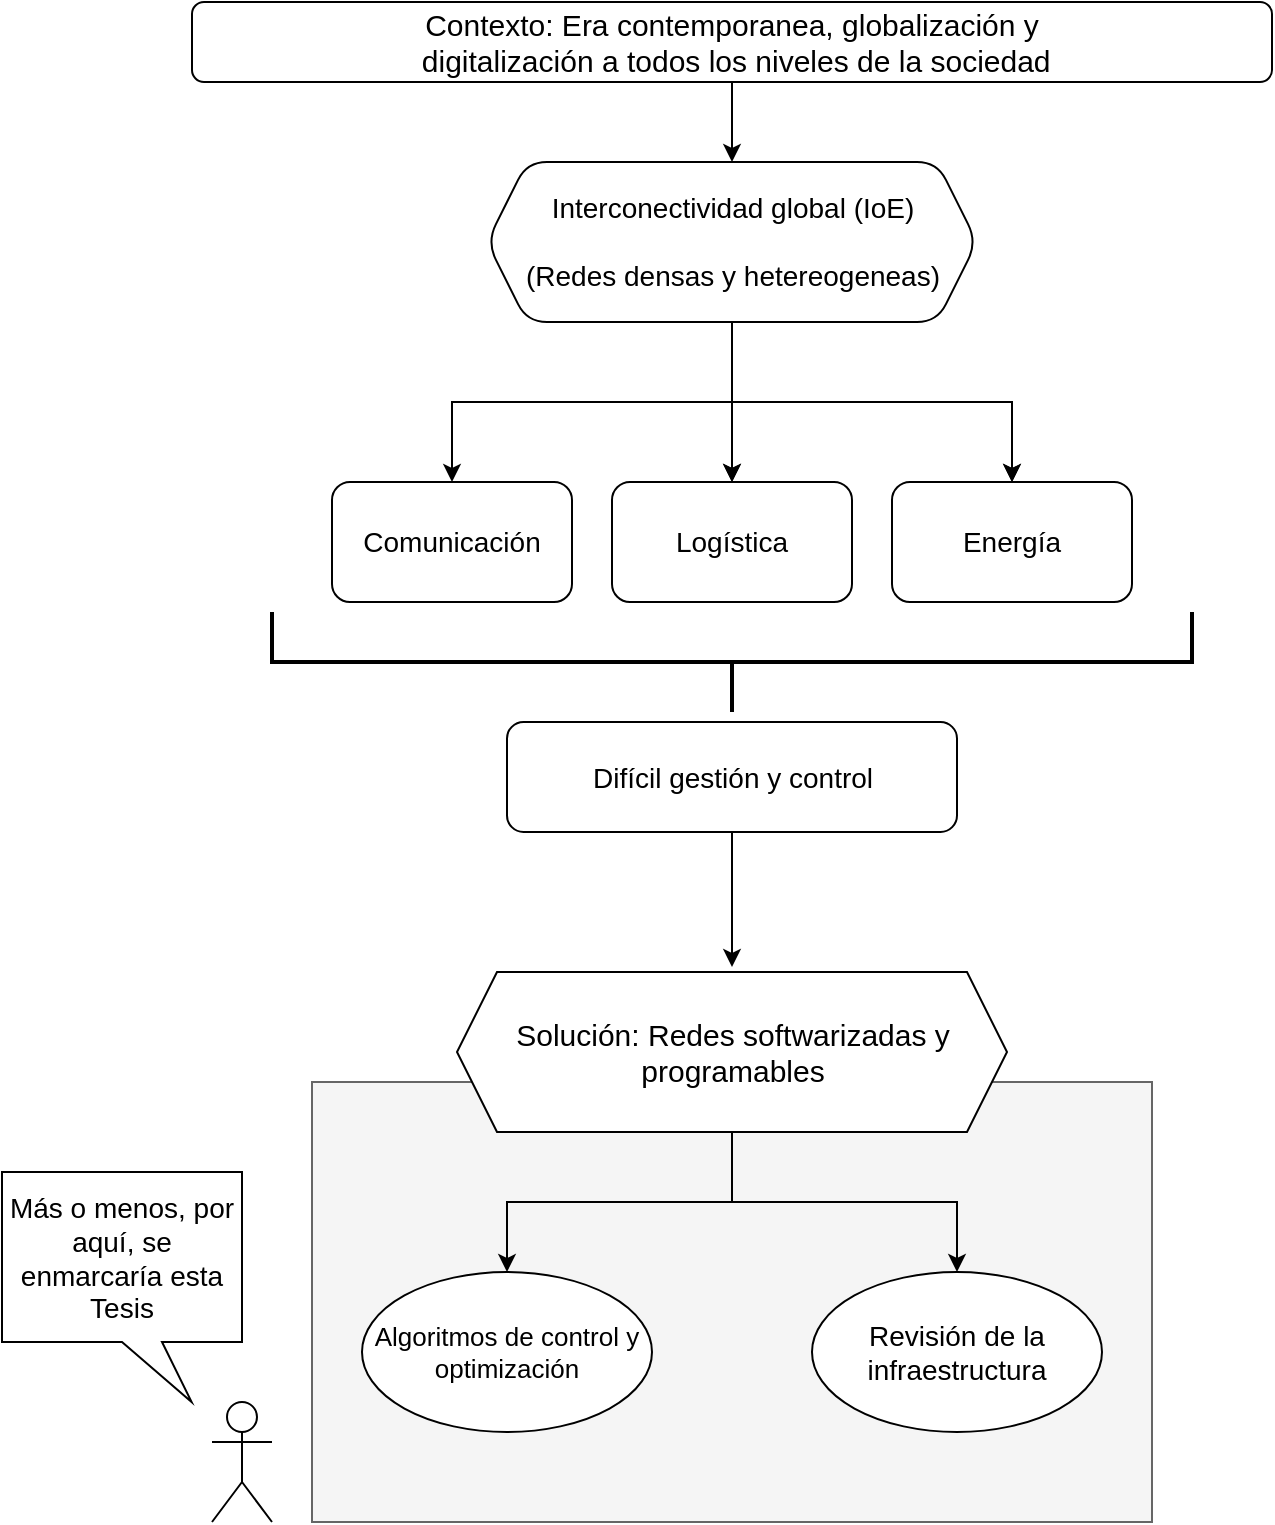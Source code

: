 <mxfile version="28.2.0">
  <diagram name="Página-1" id="nfqdpCrkUzHxg-remrFh">
    <mxGraphModel dx="1426" dy="751" grid="1" gridSize="5" guides="1" tooltips="1" connect="1" arrows="1" fold="1" page="1" pageScale="1" pageWidth="827" pageHeight="1169" math="0" shadow="0">
      <root>
        <mxCell id="0" />
        <mxCell id="1" parent="0" />
        <mxCell id="gKBEIbaFbegW2FiuubBc-31" value="" style="rounded=0;whiteSpace=wrap;html=1;fillColor=#f5f5f5;fontColor=#333333;strokeColor=#666666;" parent="1" vertex="1">
          <mxGeometry x="220" y="560" width="420" height="220" as="geometry" />
        </mxCell>
        <mxCell id="gKBEIbaFbegW2FiuubBc-5" value="" style="edgeStyle=orthogonalEdgeStyle;rounded=0;orthogonalLoop=1;jettySize=auto;html=1;" parent="1" source="gKBEIbaFbegW2FiuubBc-1" target="gKBEIbaFbegW2FiuubBc-4" edge="1">
          <mxGeometry relative="1" as="geometry" />
        </mxCell>
        <mxCell id="gKBEIbaFbegW2FiuubBc-1" value="&lt;font style=&quot;font-size: 15px;&quot;&gt;Contexto: Era contemporanea, globalización&amp;nbsp;&lt;/font&gt;&lt;span style=&quot;font-size: 15px; background-color: transparent; color: light-dark(rgb(0, 0, 0), rgb(255, 255, 255));&quot;&gt;y&lt;/span&gt;&lt;div&gt;&lt;span style=&quot;font-size: 15px; background-color: transparent; color: light-dark(rgb(0, 0, 0), rgb(255, 255, 255));&quot;&gt;&amp;nbsp;digitalización a todos los niveles de la sociedad&lt;/span&gt;&lt;/div&gt;" style="rounded=1;whiteSpace=wrap;html=1;" parent="1" vertex="1">
          <mxGeometry x="160" y="20" width="540" height="40" as="geometry" />
        </mxCell>
        <mxCell id="gKBEIbaFbegW2FiuubBc-7" value="" style="edgeStyle=orthogonalEdgeStyle;rounded=0;orthogonalLoop=1;jettySize=auto;html=1;" parent="1" source="gKBEIbaFbegW2FiuubBc-4" target="gKBEIbaFbegW2FiuubBc-6" edge="1">
          <mxGeometry relative="1" as="geometry" />
        </mxCell>
        <mxCell id="gKBEIbaFbegW2FiuubBc-9" value="" style="edgeStyle=orthogonalEdgeStyle;rounded=0;orthogonalLoop=1;jettySize=auto;html=1;" parent="1" source="gKBEIbaFbegW2FiuubBc-4" target="gKBEIbaFbegW2FiuubBc-8" edge="1">
          <mxGeometry relative="1" as="geometry" />
        </mxCell>
        <mxCell id="gKBEIbaFbegW2FiuubBc-10" value="" style="edgeStyle=orthogonalEdgeStyle;rounded=0;orthogonalLoop=1;jettySize=auto;html=1;" parent="1" source="gKBEIbaFbegW2FiuubBc-4" target="gKBEIbaFbegW2FiuubBc-8" edge="1">
          <mxGeometry relative="1" as="geometry" />
        </mxCell>
        <mxCell id="gKBEIbaFbegW2FiuubBc-12" value="" style="edgeStyle=orthogonalEdgeStyle;rounded=0;orthogonalLoop=1;jettySize=auto;html=1;" parent="1" source="gKBEIbaFbegW2FiuubBc-4" target="gKBEIbaFbegW2FiuubBc-11" edge="1">
          <mxGeometry relative="1" as="geometry" />
        </mxCell>
        <mxCell id="gKBEIbaFbegW2FiuubBc-13" value="" style="edgeStyle=orthogonalEdgeStyle;rounded=0;orthogonalLoop=1;jettySize=auto;html=1;" parent="1" source="gKBEIbaFbegW2FiuubBc-4" target="gKBEIbaFbegW2FiuubBc-11" edge="1">
          <mxGeometry relative="1" as="geometry" />
        </mxCell>
        <mxCell id="gKBEIbaFbegW2FiuubBc-4" value="&lt;font style=&quot;font-size: 14px;&quot;&gt;Interconectividad global (IoE)&lt;/font&gt;&lt;div&gt;&lt;font style=&quot;font-size: 14px;&quot;&gt;&lt;br&gt;&lt;/font&gt;&lt;/div&gt;&lt;div&gt;&lt;font style=&quot;font-size: 14px;&quot;&gt;(Redes densas y hetereogeneas)&lt;/font&gt;&lt;/div&gt;" style="shape=hexagon;perimeter=hexagonPerimeter2;whiteSpace=wrap;html=1;fixedSize=1;rounded=1;" parent="1" vertex="1">
          <mxGeometry x="307.5" y="100" width="245" height="80" as="geometry" />
        </mxCell>
        <mxCell id="gKBEIbaFbegW2FiuubBc-6" value="&lt;font style=&quot;font-size: 14px;&quot;&gt;Comunicación&lt;/font&gt;" style="whiteSpace=wrap;html=1;rounded=1;" parent="1" vertex="1">
          <mxGeometry x="230" y="260" width="120" height="60" as="geometry" />
        </mxCell>
        <mxCell id="gKBEIbaFbegW2FiuubBc-8" value="&lt;font style=&quot;font-size: 14px;&quot;&gt;Energía&lt;/font&gt;" style="whiteSpace=wrap;html=1;rounded=1;" parent="1" vertex="1">
          <mxGeometry x="510" y="260" width="120" height="60" as="geometry" />
        </mxCell>
        <mxCell id="gKBEIbaFbegW2FiuubBc-11" value="&lt;font style=&quot;font-size: 14px;&quot;&gt;Logística&lt;/font&gt;" style="whiteSpace=wrap;html=1;rounded=1;" parent="1" vertex="1">
          <mxGeometry x="370" y="260" width="120" height="60" as="geometry" />
        </mxCell>
        <mxCell id="gKBEIbaFbegW2FiuubBc-18" value="" style="shape=umlActor;verticalLabelPosition=bottom;verticalAlign=top;html=1;outlineConnect=0;" parent="1" vertex="1">
          <mxGeometry x="170" y="720" width="30" height="60" as="geometry" />
        </mxCell>
        <mxCell id="gKBEIbaFbegW2FiuubBc-19" value="&lt;font style=&quot;font-size: 14px;&quot;&gt;Más o menos, por aquí, se enmarcaría esta Tesis&lt;/font&gt;" style="shape=callout;whiteSpace=wrap;html=1;perimeter=calloutPerimeter;position2=0.79;" parent="1" vertex="1">
          <mxGeometry x="65" y="605" width="120" height="115" as="geometry" />
        </mxCell>
        <mxCell id="gKBEIbaFbegW2FiuubBc-22" value="" style="strokeWidth=2;html=1;shape=mxgraph.flowchart.annotation_2;align=left;labelPosition=right;pointerEvents=1;rotation=-90;" parent="1" vertex="1">
          <mxGeometry x="405" y="120" width="50" height="460" as="geometry" />
        </mxCell>
        <mxCell id="gKBEIbaFbegW2FiuubBc-25" value="" style="edgeStyle=orthogonalEdgeStyle;rounded=0;orthogonalLoop=1;jettySize=auto;html=1;" parent="1" source="gKBEIbaFbegW2FiuubBc-23" edge="1">
          <mxGeometry relative="1" as="geometry">
            <mxPoint x="430" y="502.5" as="targetPoint" />
          </mxGeometry>
        </mxCell>
        <mxCell id="gKBEIbaFbegW2FiuubBc-23" value="&lt;font style=&quot;font-size: 14px;&quot;&gt;Difícil gestión y control&lt;/font&gt;" style="rounded=1;whiteSpace=wrap;html=1;" parent="1" vertex="1">
          <mxGeometry x="317.5" y="380" width="225" height="55" as="geometry" />
        </mxCell>
        <mxCell id="gKBEIbaFbegW2FiuubBc-28" value="" style="edgeStyle=orthogonalEdgeStyle;rounded=0;orthogonalLoop=1;jettySize=auto;html=1;" parent="1" source="gKBEIbaFbegW2FiuubBc-26" target="gKBEIbaFbegW2FiuubBc-27" edge="1">
          <mxGeometry relative="1" as="geometry" />
        </mxCell>
        <mxCell id="gKBEIbaFbegW2FiuubBc-26" value="&lt;font style=&quot;font-size: 15px;&quot;&gt;Solución:&amp;nbsp;&lt;span style=&quot;background-color: transparent; color: light-dark(rgb(0, 0, 0), rgb(255, 255, 255));&quot;&gt;Redes softwarizadas y programables&lt;/span&gt;&lt;/font&gt;" style="shape=hexagon;perimeter=hexagonPerimeter2;whiteSpace=wrap;html=1;fixedSize=1;" parent="1" vertex="1">
          <mxGeometry x="292.5" y="505" width="275" height="80" as="geometry" />
        </mxCell>
        <mxCell id="gKBEIbaFbegW2FiuubBc-27" value="&lt;font style=&quot;font-size: 13px;&quot;&gt;Algoritmos de control y optimización&lt;/font&gt;" style="ellipse;whiteSpace=wrap;html=1;" parent="1" vertex="1">
          <mxGeometry x="245" y="655" width="145" height="80" as="geometry" />
        </mxCell>
        <mxCell id="gKBEIbaFbegW2FiuubBc-29" value="&lt;font style=&quot;font-size: 14px;&quot;&gt;Revisión de la infraestructura&lt;/font&gt;" style="ellipse;whiteSpace=wrap;html=1;" parent="1" vertex="1">
          <mxGeometry x="470" y="655" width="145" height="80" as="geometry" />
        </mxCell>
        <mxCell id="gKBEIbaFbegW2FiuubBc-30" value="" style="edgeStyle=orthogonalEdgeStyle;rounded=0;orthogonalLoop=1;jettySize=auto;html=1;exitX=0.5;exitY=1;exitDx=0;exitDy=0;entryX=0.5;entryY=0;entryDx=0;entryDy=0;" parent="1" source="gKBEIbaFbegW2FiuubBc-26" target="gKBEIbaFbegW2FiuubBc-29" edge="1">
          <mxGeometry relative="1" as="geometry">
            <mxPoint x="547" y="620" as="sourcePoint" />
            <mxPoint x="395" y="690" as="targetPoint" />
          </mxGeometry>
        </mxCell>
      </root>
    </mxGraphModel>
  </diagram>
</mxfile>
